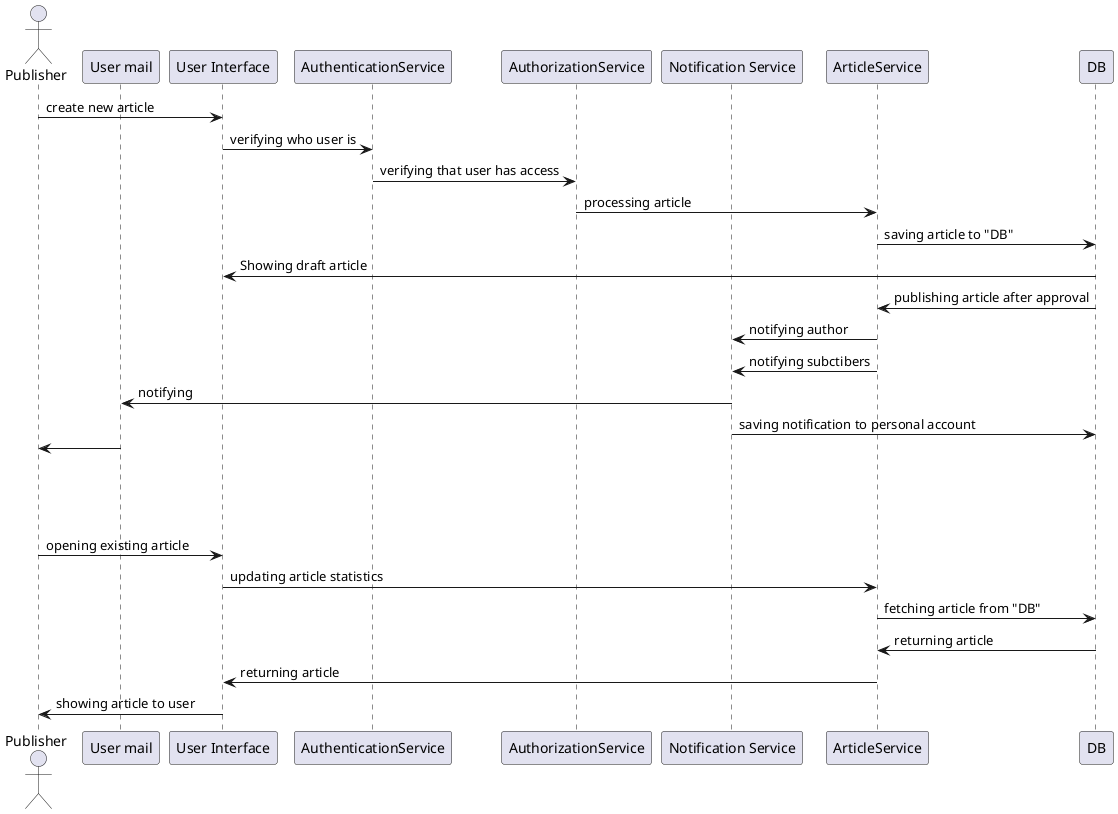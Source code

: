 @startuml
actor Publisher as a
participant "User mail"
participant "User Interface"
participant "AuthenticationService"
participant "AuthorizationService"
participant "Notification Service"
participant "ArticleService"
participant "DB"

a -> "User Interface": create new article
 "User Interface" -> "AuthenticationService": verifying who user is
"AuthenticationService" -> "AuthorizationService":  verifying that user has access
"AuthorizationService" -> "ArticleService":  processing article


"ArticleService" -> "DB":  saving article to "DB"
"DB" -> "User Interface":  Showing draft article
"DB" -> "ArticleService": publishing article after approval
"ArticleService" -> "Notification Service": notifying author
"ArticleService" -> "Notification Service": notifying subctibers
"Notification Service" -> "User mail": notifying
"Notification Service" -> "DB": saving notification to personal account
"User mail" -> a

|||
|||
|||


a -> "User Interface": opening existing article
 "User Interface" -> "ArticleService":  updating article statistics
"ArticleService" -> "DB":  fetching article from "DB"
"DB" -> "ArticleService": returning article
"ArticleService" -> "User Interface": returning article
"User Interface" -> a: showing article to user

@enduml